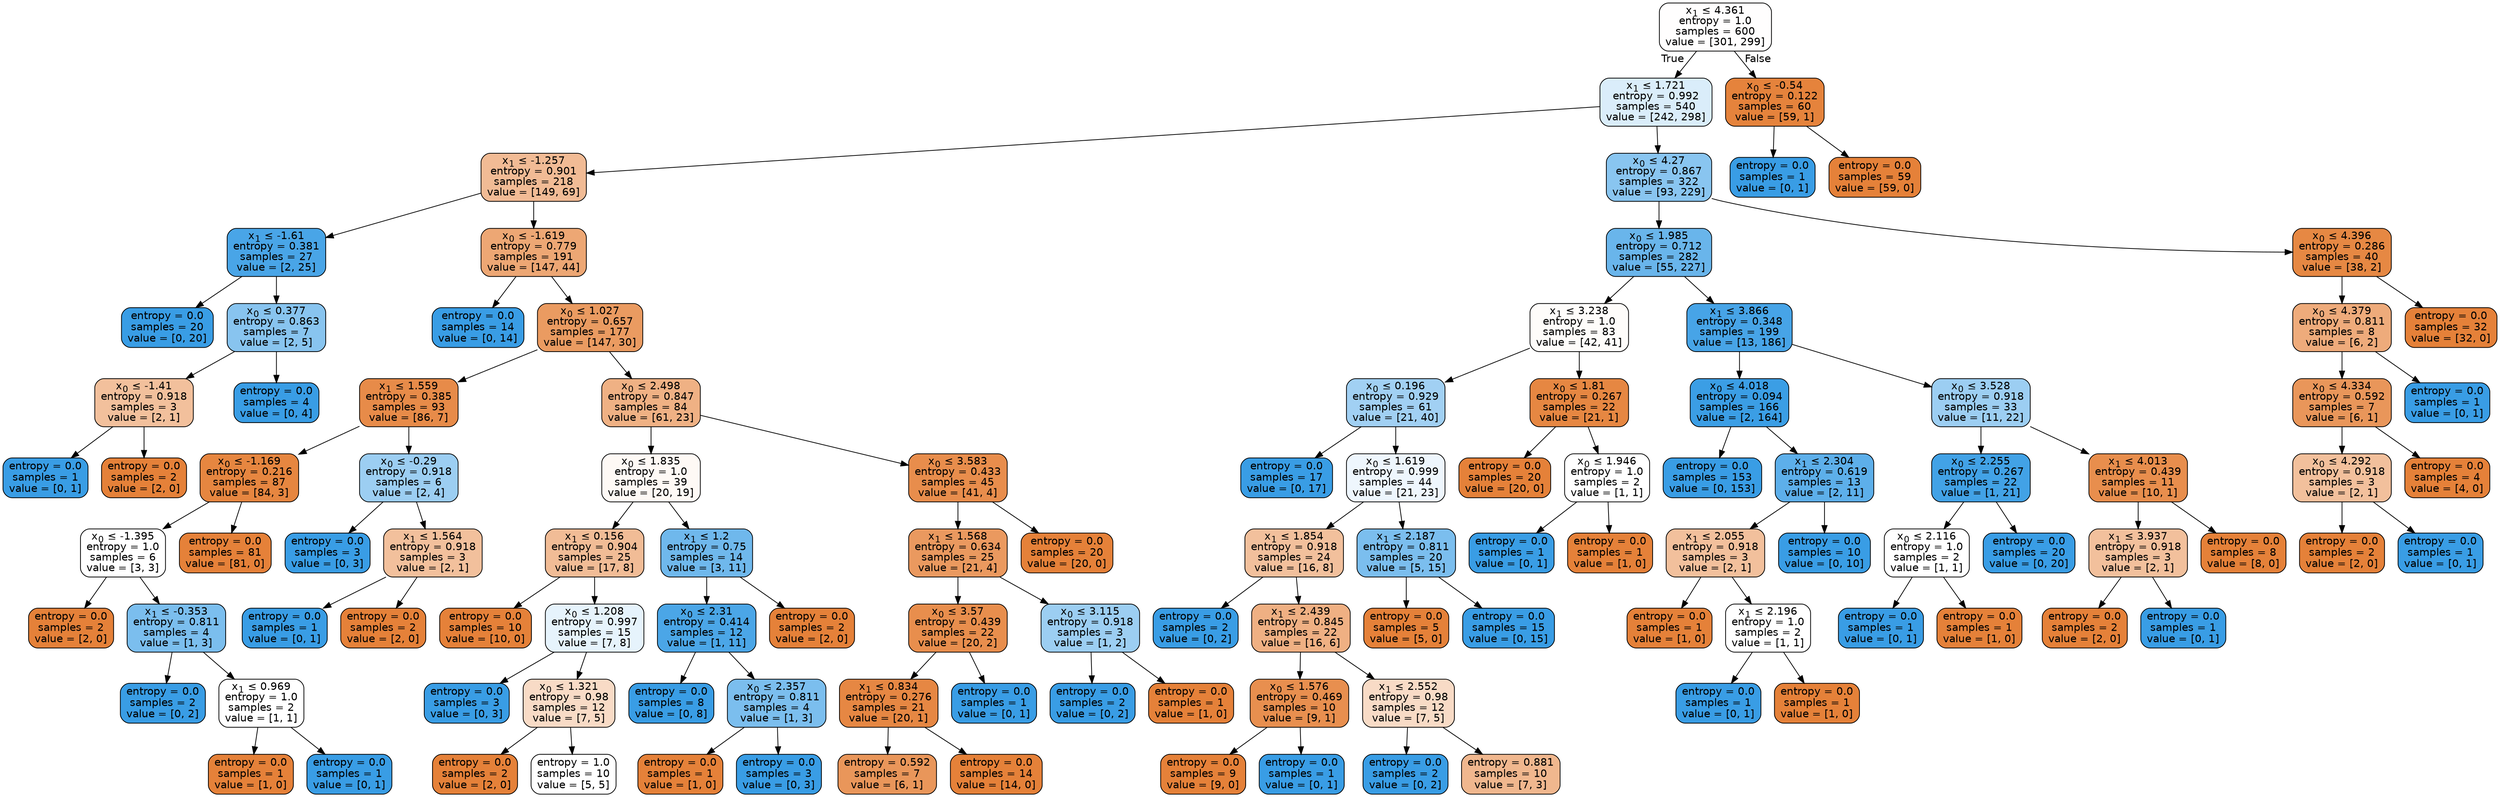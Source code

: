 digraph Tree {
node [shape=box, style="filled, rounded", color="black", fontname="helvetica"] ;
edge [fontname="helvetica"] ;
0 [label=<x<SUB>1</SUB> &le; 4.361<br/>entropy = 1.0<br/>samples = 600<br/>value = [301, 299]>, fillcolor="#fffefe"] ;
1 [label=<x<SUB>1</SUB> &le; 1.721<br/>entropy = 0.992<br/>samples = 540<br/>value = [242, 298]>, fillcolor="#daedfa"] ;
0 -> 1 [labeldistance=2.5, labelangle=45, headlabel="True"] ;
2 [label=<x<SUB>1</SUB> &le; -1.257<br/>entropy = 0.901<br/>samples = 218<br/>value = [149, 69]>, fillcolor="#f1bb95"] ;
1 -> 2 ;
3 [label=<x<SUB>1</SUB> &le; -1.61<br/>entropy = 0.381<br/>samples = 27<br/>value = [2, 25]>, fillcolor="#49a5e7"] ;
2 -> 3 ;
4 [label=<entropy = 0.0<br/>samples = 20<br/>value = [0, 20]>, fillcolor="#399de5"] ;
3 -> 4 ;
5 [label=<x<SUB>0</SUB> &le; 0.377<br/>entropy = 0.863<br/>samples = 7<br/>value = [2, 5]>, fillcolor="#88c4ef"] ;
3 -> 5 ;
6 [label=<x<SUB>0</SUB> &le; -1.41<br/>entropy = 0.918<br/>samples = 3<br/>value = [2, 1]>, fillcolor="#f2c09c"] ;
5 -> 6 ;
7 [label=<entropy = 0.0<br/>samples = 1<br/>value = [0, 1]>, fillcolor="#399de5"] ;
6 -> 7 ;
8 [label=<entropy = 0.0<br/>samples = 2<br/>value = [2, 0]>, fillcolor="#e58139"] ;
6 -> 8 ;
9 [label=<entropy = 0.0<br/>samples = 4<br/>value = [0, 4]>, fillcolor="#399de5"] ;
5 -> 9 ;
10 [label=<x<SUB>0</SUB> &le; -1.619<br/>entropy = 0.779<br/>samples = 191<br/>value = [147, 44]>, fillcolor="#eda774"] ;
2 -> 10 ;
11 [label=<entropy = 0.0<br/>samples = 14<br/>value = [0, 14]>, fillcolor="#399de5"] ;
10 -> 11 ;
12 [label=<x<SUB>0</SUB> &le; 1.027<br/>entropy = 0.657<br/>samples = 177<br/>value = [147, 30]>, fillcolor="#ea9b61"] ;
10 -> 12 ;
13 [label=<x<SUB>1</SUB> &le; 1.559<br/>entropy = 0.385<br/>samples = 93<br/>value = [86, 7]>, fillcolor="#e78b49"] ;
12 -> 13 ;
14 [label=<x<SUB>0</SUB> &le; -1.169<br/>entropy = 0.216<br/>samples = 87<br/>value = [84, 3]>, fillcolor="#e68640"] ;
13 -> 14 ;
15 [label=<x<SUB>0</SUB> &le; -1.395<br/>entropy = 1.0<br/>samples = 6<br/>value = [3, 3]>, fillcolor="#ffffff"] ;
14 -> 15 ;
16 [label=<entropy = 0.0<br/>samples = 2<br/>value = [2, 0]>, fillcolor="#e58139"] ;
15 -> 16 ;
17 [label=<x<SUB>1</SUB> &le; -0.353<br/>entropy = 0.811<br/>samples = 4<br/>value = [1, 3]>, fillcolor="#7bbeee"] ;
15 -> 17 ;
18 [label=<entropy = 0.0<br/>samples = 2<br/>value = [0, 2]>, fillcolor="#399de5"] ;
17 -> 18 ;
19 [label=<x<SUB>1</SUB> &le; 0.969<br/>entropy = 1.0<br/>samples = 2<br/>value = [1, 1]>, fillcolor="#ffffff"] ;
17 -> 19 ;
20 [label=<entropy = 0.0<br/>samples = 1<br/>value = [1, 0]>, fillcolor="#e58139"] ;
19 -> 20 ;
21 [label=<entropy = 0.0<br/>samples = 1<br/>value = [0, 1]>, fillcolor="#399de5"] ;
19 -> 21 ;
22 [label=<entropy = 0.0<br/>samples = 81<br/>value = [81, 0]>, fillcolor="#e58139"] ;
14 -> 22 ;
23 [label=<x<SUB>0</SUB> &le; -0.29<br/>entropy = 0.918<br/>samples = 6<br/>value = [2, 4]>, fillcolor="#9ccef2"] ;
13 -> 23 ;
24 [label=<entropy = 0.0<br/>samples = 3<br/>value = [0, 3]>, fillcolor="#399de5"] ;
23 -> 24 ;
25 [label=<x<SUB>1</SUB> &le; 1.564<br/>entropy = 0.918<br/>samples = 3<br/>value = [2, 1]>, fillcolor="#f2c09c"] ;
23 -> 25 ;
26 [label=<entropy = 0.0<br/>samples = 1<br/>value = [0, 1]>, fillcolor="#399de5"] ;
25 -> 26 ;
27 [label=<entropy = 0.0<br/>samples = 2<br/>value = [2, 0]>, fillcolor="#e58139"] ;
25 -> 27 ;
28 [label=<x<SUB>0</SUB> &le; 2.498<br/>entropy = 0.847<br/>samples = 84<br/>value = [61, 23]>, fillcolor="#efb184"] ;
12 -> 28 ;
29 [label=<x<SUB>0</SUB> &le; 1.835<br/>entropy = 1.0<br/>samples = 39<br/>value = [20, 19]>, fillcolor="#fef9f5"] ;
28 -> 29 ;
30 [label=<x<SUB>1</SUB> &le; 0.156<br/>entropy = 0.904<br/>samples = 25<br/>value = [17, 8]>, fillcolor="#f1bc96"] ;
29 -> 30 ;
31 [label=<entropy = 0.0<br/>samples = 10<br/>value = [10, 0]>, fillcolor="#e58139"] ;
30 -> 31 ;
32 [label=<x<SUB>0</SUB> &le; 1.208<br/>entropy = 0.997<br/>samples = 15<br/>value = [7, 8]>, fillcolor="#e6f3fc"] ;
30 -> 32 ;
33 [label=<entropy = 0.0<br/>samples = 3<br/>value = [0, 3]>, fillcolor="#399de5"] ;
32 -> 33 ;
34 [label=<x<SUB>0</SUB> &le; 1.321<br/>entropy = 0.98<br/>samples = 12<br/>value = [7, 5]>, fillcolor="#f8dbc6"] ;
32 -> 34 ;
35 [label=<entropy = 0.0<br/>samples = 2<br/>value = [2, 0]>, fillcolor="#e58139"] ;
34 -> 35 ;
36 [label=<entropy = 1.0<br/>samples = 10<br/>value = [5, 5]>, fillcolor="#ffffff"] ;
34 -> 36 ;
37 [label=<x<SUB>1</SUB> &le; 1.2<br/>entropy = 0.75<br/>samples = 14<br/>value = [3, 11]>, fillcolor="#6fb8ec"] ;
29 -> 37 ;
38 [label=<x<SUB>0</SUB> &le; 2.31<br/>entropy = 0.414<br/>samples = 12<br/>value = [1, 11]>, fillcolor="#4ba6e7"] ;
37 -> 38 ;
39 [label=<entropy = 0.0<br/>samples = 8<br/>value = [0, 8]>, fillcolor="#399de5"] ;
38 -> 39 ;
40 [label=<x<SUB>0</SUB> &le; 2.357<br/>entropy = 0.811<br/>samples = 4<br/>value = [1, 3]>, fillcolor="#7bbeee"] ;
38 -> 40 ;
41 [label=<entropy = 0.0<br/>samples = 1<br/>value = [1, 0]>, fillcolor="#e58139"] ;
40 -> 41 ;
42 [label=<entropy = 0.0<br/>samples = 3<br/>value = [0, 3]>, fillcolor="#399de5"] ;
40 -> 42 ;
43 [label=<entropy = 0.0<br/>samples = 2<br/>value = [2, 0]>, fillcolor="#e58139"] ;
37 -> 43 ;
44 [label=<x<SUB>0</SUB> &le; 3.583<br/>entropy = 0.433<br/>samples = 45<br/>value = [41, 4]>, fillcolor="#e88d4c"] ;
28 -> 44 ;
45 [label=<x<SUB>1</SUB> &le; 1.568<br/>entropy = 0.634<br/>samples = 25<br/>value = [21, 4]>, fillcolor="#ea995f"] ;
44 -> 45 ;
46 [label=<x<SUB>0</SUB> &le; 3.57<br/>entropy = 0.439<br/>samples = 22<br/>value = [20, 2]>, fillcolor="#e88e4d"] ;
45 -> 46 ;
47 [label=<x<SUB>1</SUB> &le; 0.834<br/>entropy = 0.276<br/>samples = 21<br/>value = [20, 1]>, fillcolor="#e68743"] ;
46 -> 47 ;
48 [label=<entropy = 0.592<br/>samples = 7<br/>value = [6, 1]>, fillcolor="#e9965a"] ;
47 -> 48 ;
49 [label=<entropy = 0.0<br/>samples = 14<br/>value = [14, 0]>, fillcolor="#e58139"] ;
47 -> 49 ;
50 [label=<entropy = 0.0<br/>samples = 1<br/>value = [0, 1]>, fillcolor="#399de5"] ;
46 -> 50 ;
51 [label=<x<SUB>0</SUB> &le; 3.115<br/>entropy = 0.918<br/>samples = 3<br/>value = [1, 2]>, fillcolor="#9ccef2"] ;
45 -> 51 ;
52 [label=<entropy = 0.0<br/>samples = 2<br/>value = [0, 2]>, fillcolor="#399de5"] ;
51 -> 52 ;
53 [label=<entropy = 0.0<br/>samples = 1<br/>value = [1, 0]>, fillcolor="#e58139"] ;
51 -> 53 ;
54 [label=<entropy = 0.0<br/>samples = 20<br/>value = [20, 0]>, fillcolor="#e58139"] ;
44 -> 54 ;
55 [label=<x<SUB>0</SUB> &le; 4.27<br/>entropy = 0.867<br/>samples = 322<br/>value = [93, 229]>, fillcolor="#89c5f0"] ;
1 -> 55 ;
56 [label=<x<SUB>0</SUB> &le; 1.985<br/>entropy = 0.712<br/>samples = 282<br/>value = [55, 227]>, fillcolor="#69b5eb"] ;
55 -> 56 ;
57 [label=<x<SUB>1</SUB> &le; 3.238<br/>entropy = 1.0<br/>samples = 83<br/>value = [42, 41]>, fillcolor="#fefcfa"] ;
56 -> 57 ;
58 [label=<x<SUB>0</SUB> &le; 0.196<br/>entropy = 0.929<br/>samples = 61<br/>value = [21, 40]>, fillcolor="#a1d0f3"] ;
57 -> 58 ;
59 [label=<entropy = 0.0<br/>samples = 17<br/>value = [0, 17]>, fillcolor="#399de5"] ;
58 -> 59 ;
60 [label=<x<SUB>0</SUB> &le; 1.619<br/>entropy = 0.999<br/>samples = 44<br/>value = [21, 23]>, fillcolor="#eef6fd"] ;
58 -> 60 ;
61 [label=<x<SUB>1</SUB> &le; 1.854<br/>entropy = 0.918<br/>samples = 24<br/>value = [16, 8]>, fillcolor="#f2c09c"] ;
60 -> 61 ;
62 [label=<entropy = 0.0<br/>samples = 2<br/>value = [0, 2]>, fillcolor="#399de5"] ;
61 -> 62 ;
63 [label=<x<SUB>1</SUB> &le; 2.439<br/>entropy = 0.845<br/>samples = 22<br/>value = [16, 6]>, fillcolor="#efb083"] ;
61 -> 63 ;
64 [label=<x<SUB>0</SUB> &le; 1.576<br/>entropy = 0.469<br/>samples = 10<br/>value = [9, 1]>, fillcolor="#e88f4f"] ;
63 -> 64 ;
65 [label=<entropy = 0.0<br/>samples = 9<br/>value = [9, 0]>, fillcolor="#e58139"] ;
64 -> 65 ;
66 [label=<entropy = 0.0<br/>samples = 1<br/>value = [0, 1]>, fillcolor="#399de5"] ;
64 -> 66 ;
67 [label=<x<SUB>1</SUB> &le; 2.552<br/>entropy = 0.98<br/>samples = 12<br/>value = [7, 5]>, fillcolor="#f8dbc6"] ;
63 -> 67 ;
68 [label=<entropy = 0.0<br/>samples = 2<br/>value = [0, 2]>, fillcolor="#399de5"] ;
67 -> 68 ;
69 [label=<entropy = 0.881<br/>samples = 10<br/>value = [7, 3]>, fillcolor="#f0b78e"] ;
67 -> 69 ;
70 [label=<x<SUB>1</SUB> &le; 2.187<br/>entropy = 0.811<br/>samples = 20<br/>value = [5, 15]>, fillcolor="#7bbeee"] ;
60 -> 70 ;
71 [label=<entropy = 0.0<br/>samples = 5<br/>value = [5, 0]>, fillcolor="#e58139"] ;
70 -> 71 ;
72 [label=<entropy = 0.0<br/>samples = 15<br/>value = [0, 15]>, fillcolor="#399de5"] ;
70 -> 72 ;
73 [label=<x<SUB>0</SUB> &le; 1.81<br/>entropy = 0.267<br/>samples = 22<br/>value = [21, 1]>, fillcolor="#e68742"] ;
57 -> 73 ;
74 [label=<entropy = 0.0<br/>samples = 20<br/>value = [20, 0]>, fillcolor="#e58139"] ;
73 -> 74 ;
75 [label=<x<SUB>0</SUB> &le; 1.946<br/>entropy = 1.0<br/>samples = 2<br/>value = [1, 1]>, fillcolor="#ffffff"] ;
73 -> 75 ;
76 [label=<entropy = 0.0<br/>samples = 1<br/>value = [0, 1]>, fillcolor="#399de5"] ;
75 -> 76 ;
77 [label=<entropy = 0.0<br/>samples = 1<br/>value = [1, 0]>, fillcolor="#e58139"] ;
75 -> 77 ;
78 [label=<x<SUB>1</SUB> &le; 3.866<br/>entropy = 0.348<br/>samples = 199<br/>value = [13, 186]>, fillcolor="#47a4e7"] ;
56 -> 78 ;
79 [label=<x<SUB>0</SUB> &le; 4.018<br/>entropy = 0.094<br/>samples = 166<br/>value = [2, 164]>, fillcolor="#3b9ee5"] ;
78 -> 79 ;
80 [label=<entropy = 0.0<br/>samples = 153<br/>value = [0, 153]>, fillcolor="#399de5"] ;
79 -> 80 ;
81 [label=<x<SUB>1</SUB> &le; 2.304<br/>entropy = 0.619<br/>samples = 13<br/>value = [2, 11]>, fillcolor="#5dafea"] ;
79 -> 81 ;
82 [label=<x<SUB>1</SUB> &le; 2.055<br/>entropy = 0.918<br/>samples = 3<br/>value = [2, 1]>, fillcolor="#f2c09c"] ;
81 -> 82 ;
83 [label=<entropy = 0.0<br/>samples = 1<br/>value = [1, 0]>, fillcolor="#e58139"] ;
82 -> 83 ;
84 [label=<x<SUB>1</SUB> &le; 2.196<br/>entropy = 1.0<br/>samples = 2<br/>value = [1, 1]>, fillcolor="#ffffff"] ;
82 -> 84 ;
85 [label=<entropy = 0.0<br/>samples = 1<br/>value = [0, 1]>, fillcolor="#399de5"] ;
84 -> 85 ;
86 [label=<entropy = 0.0<br/>samples = 1<br/>value = [1, 0]>, fillcolor="#e58139"] ;
84 -> 86 ;
87 [label=<entropy = 0.0<br/>samples = 10<br/>value = [0, 10]>, fillcolor="#399de5"] ;
81 -> 87 ;
88 [label=<x<SUB>0</SUB> &le; 3.528<br/>entropy = 0.918<br/>samples = 33<br/>value = [11, 22]>, fillcolor="#9ccef2"] ;
78 -> 88 ;
89 [label=<x<SUB>0</SUB> &le; 2.255<br/>entropy = 0.267<br/>samples = 22<br/>value = [1, 21]>, fillcolor="#42a2e6"] ;
88 -> 89 ;
90 [label=<x<SUB>0</SUB> &le; 2.116<br/>entropy = 1.0<br/>samples = 2<br/>value = [1, 1]>, fillcolor="#ffffff"] ;
89 -> 90 ;
91 [label=<entropy = 0.0<br/>samples = 1<br/>value = [0, 1]>, fillcolor="#399de5"] ;
90 -> 91 ;
92 [label=<entropy = 0.0<br/>samples = 1<br/>value = [1, 0]>, fillcolor="#e58139"] ;
90 -> 92 ;
93 [label=<entropy = 0.0<br/>samples = 20<br/>value = [0, 20]>, fillcolor="#399de5"] ;
89 -> 93 ;
94 [label=<x<SUB>1</SUB> &le; 4.013<br/>entropy = 0.439<br/>samples = 11<br/>value = [10, 1]>, fillcolor="#e88e4d"] ;
88 -> 94 ;
95 [label=<x<SUB>1</SUB> &le; 3.937<br/>entropy = 0.918<br/>samples = 3<br/>value = [2, 1]>, fillcolor="#f2c09c"] ;
94 -> 95 ;
96 [label=<entropy = 0.0<br/>samples = 2<br/>value = [2, 0]>, fillcolor="#e58139"] ;
95 -> 96 ;
97 [label=<entropy = 0.0<br/>samples = 1<br/>value = [0, 1]>, fillcolor="#399de5"] ;
95 -> 97 ;
98 [label=<entropy = 0.0<br/>samples = 8<br/>value = [8, 0]>, fillcolor="#e58139"] ;
94 -> 98 ;
99 [label=<x<SUB>0</SUB> &le; 4.396<br/>entropy = 0.286<br/>samples = 40<br/>value = [38, 2]>, fillcolor="#e68843"] ;
55 -> 99 ;
100 [label=<x<SUB>0</SUB> &le; 4.379<br/>entropy = 0.811<br/>samples = 8<br/>value = [6, 2]>, fillcolor="#eeab7b"] ;
99 -> 100 ;
101 [label=<x<SUB>0</SUB> &le; 4.334<br/>entropy = 0.592<br/>samples = 7<br/>value = [6, 1]>, fillcolor="#e9965a"] ;
100 -> 101 ;
102 [label=<x<SUB>0</SUB> &le; 4.292<br/>entropy = 0.918<br/>samples = 3<br/>value = [2, 1]>, fillcolor="#f2c09c"] ;
101 -> 102 ;
103 [label=<entropy = 0.0<br/>samples = 2<br/>value = [2, 0]>, fillcolor="#e58139"] ;
102 -> 103 ;
104 [label=<entropy = 0.0<br/>samples = 1<br/>value = [0, 1]>, fillcolor="#399de5"] ;
102 -> 104 ;
105 [label=<entropy = 0.0<br/>samples = 4<br/>value = [4, 0]>, fillcolor="#e58139"] ;
101 -> 105 ;
106 [label=<entropy = 0.0<br/>samples = 1<br/>value = [0, 1]>, fillcolor="#399de5"] ;
100 -> 106 ;
107 [label=<entropy = 0.0<br/>samples = 32<br/>value = [32, 0]>, fillcolor="#e58139"] ;
99 -> 107 ;
108 [label=<x<SUB>0</SUB> &le; -0.54<br/>entropy = 0.122<br/>samples = 60<br/>value = [59, 1]>, fillcolor="#e5833c"] ;
0 -> 108 [labeldistance=2.5, labelangle=-45, headlabel="False"] ;
109 [label=<entropy = 0.0<br/>samples = 1<br/>value = [0, 1]>, fillcolor="#399de5"] ;
108 -> 109 ;
110 [label=<entropy = 0.0<br/>samples = 59<br/>value = [59, 0]>, fillcolor="#e58139"] ;
108 -> 110 ;
}